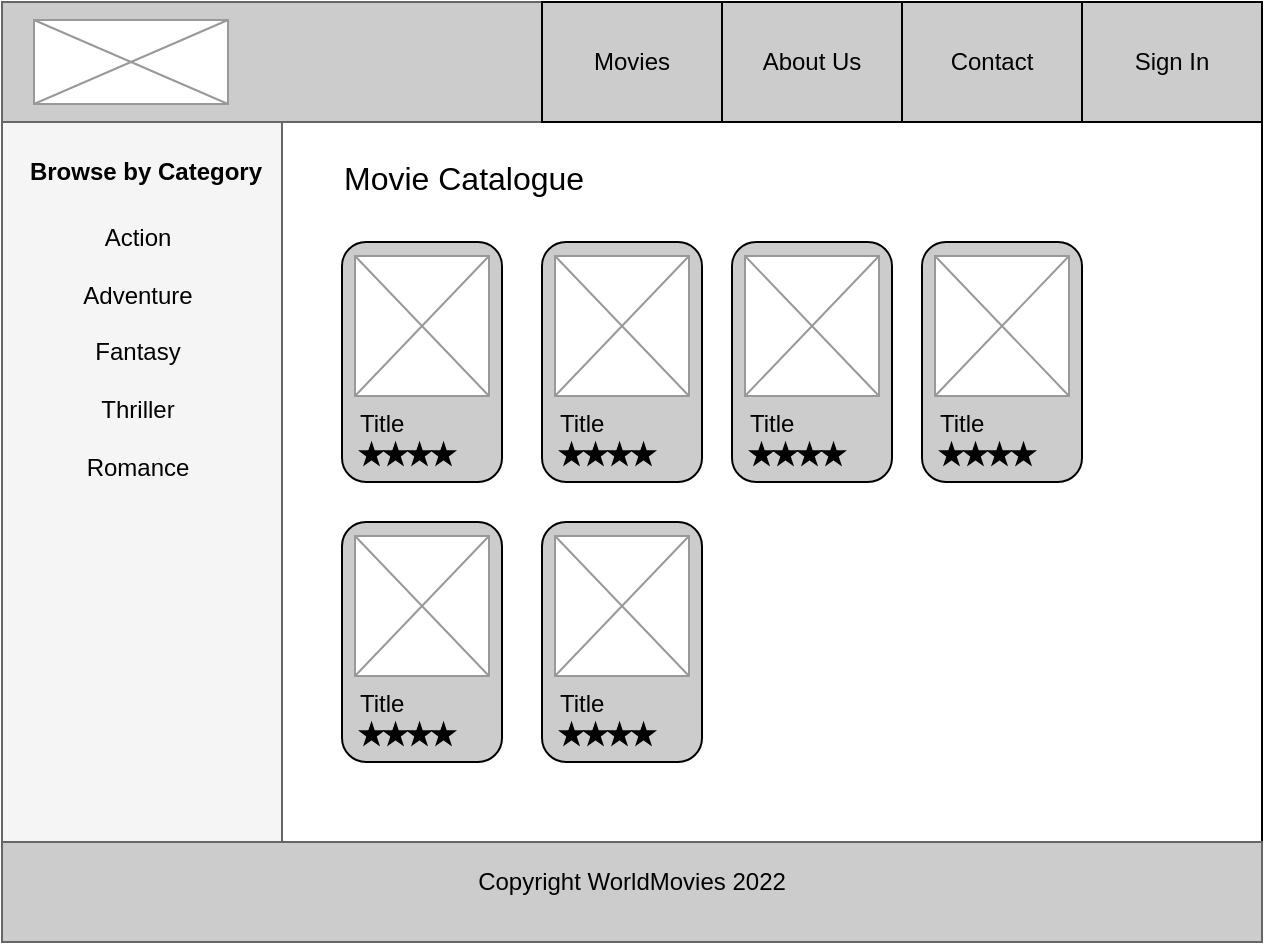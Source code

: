 <mxfile version="16.5.1" type="device" pages="3"><diagram id="vl6j0COXf9-3-0TX3vtH" name="Homepage-Desktop"><mxGraphModel dx="1102" dy="857" grid="1" gridSize="10" guides="1" tooltips="1" connect="1" arrows="1" fold="1" page="1" pageScale="1" pageWidth="827" pageHeight="1169" math="0" shadow="0"><root><mxCell id="0"/><mxCell id="1" parent="0"/><mxCell id="B4v6cfOEBDnEF-K_ZaR7-1" value="" style="rounded=0;whiteSpace=wrap;html=1;movable=1;resizable=1;rotatable=1;deletable=1;editable=1;connectable=1;" parent="1" vertex="1"><mxGeometry x="180" y="120" width="490" height="360" as="geometry"/></mxCell><mxCell id="B4v6cfOEBDnEF-K_ZaR7-2" value="" style="rounded=0;whiteSpace=wrap;html=1;fillColor=#CCCCCC;fontColor=#333333;strokeColor=#666666;" parent="1" vertex="1"><mxGeometry x="40" y="60" width="630" height="60" as="geometry"/></mxCell><mxCell id="B4v6cfOEBDnEF-K_ZaR7-3" value="" style="rounded=0;whiteSpace=wrap;html=1;fillColor=#f5f5f5;fontColor=#333333;strokeColor=#666666;" parent="1" vertex="1"><mxGeometry x="40" y="120" width="140" height="360" as="geometry"/></mxCell><mxCell id="B4v6cfOEBDnEF-K_ZaR7-4" value="" style="rounded=0;whiteSpace=wrap;html=1;fillColor=#CCCCCC;fontColor=#333333;strokeColor=#666666;" parent="1" vertex="1"><mxGeometry x="40" y="480" width="630" height="50" as="geometry"/></mxCell><mxCell id="B4v6cfOEBDnEF-K_ZaR7-5" value="Action&lt;br&gt;&lt;br&gt;Adventure&lt;br&gt;&lt;br&gt;Fantasy&lt;br&gt;&lt;br&gt;Thriller&lt;br&gt;&lt;br&gt;Romance" style="text;html=1;strokeColor=none;fillColor=none;align=center;verticalAlign=middle;whiteSpace=wrap;rounded=0;" parent="1" vertex="1"><mxGeometry x="78" y="170" width="60" height="130" as="geometry"/></mxCell><mxCell id="B4v6cfOEBDnEF-K_ZaR7-6" value="Browse by Category" style="text;html=1;strokeColor=none;fillColor=none;align=center;verticalAlign=middle;whiteSpace=wrap;rounded=0;fontStyle=1" parent="1" vertex="1"><mxGeometry x="44" y="130" width="136" height="30" as="geometry"/></mxCell><mxCell id="B4v6cfOEBDnEF-K_ZaR7-7" value="" style="verticalLabelPosition=bottom;shadow=0;dashed=0;align=center;html=1;verticalAlign=top;strokeWidth=1;shape=mxgraph.mockup.graphics.simpleIcon;strokeColor=#999999;" parent="1" vertex="1"><mxGeometry x="56" y="69" width="97" height="42" as="geometry"/></mxCell><mxCell id="B4v6cfOEBDnEF-K_ZaR7-13" value="Movies" style="rounded=0;whiteSpace=wrap;html=1;fillColor=#CCCCCC;" parent="1" vertex="1"><mxGeometry x="310" y="60" width="90" height="60" as="geometry"/></mxCell><mxCell id="B4v6cfOEBDnEF-K_ZaR7-14" value="About Us" style="rounded=0;whiteSpace=wrap;html=1;fillColor=#CCCCCC;" parent="1" vertex="1"><mxGeometry x="400" y="60" width="90" height="60" as="geometry"/></mxCell><mxCell id="B4v6cfOEBDnEF-K_ZaR7-15" value="Contact" style="rounded=0;whiteSpace=wrap;html=1;fillColor=#CCCCCC;" parent="1" vertex="1"><mxGeometry x="490" y="60" width="90" height="60" as="geometry"/></mxCell><mxCell id="B4v6cfOEBDnEF-K_ZaR7-16" value="Sign In" style="rounded=0;whiteSpace=wrap;html=1;fillColor=#CCCCCC;" parent="1" vertex="1"><mxGeometry x="580" y="60" width="90" height="60" as="geometry"/></mxCell><mxCell id="B4v6cfOEBDnEF-K_ZaR7-17" value="Copyright WorldMovies 2022" style="text;html=1;strokeColor=none;fillColor=none;align=center;verticalAlign=middle;whiteSpace=wrap;rounded=0;" parent="1" vertex="1"><mxGeometry x="255" y="485" width="200" height="30" as="geometry"/></mxCell><mxCell id="B4v6cfOEBDnEF-K_ZaR7-18" value="" style="rounded=1;whiteSpace=wrap;html=1;fillColor=#CCCCCC;" parent="1" vertex="1"><mxGeometry x="210" y="180" width="80" height="120" as="geometry"/></mxCell><mxCell id="B4v6cfOEBDnEF-K_ZaR7-19" value="Movie Catalogue" style="text;html=1;strokeColor=none;fillColor=none;align=left;verticalAlign=middle;whiteSpace=wrap;rounded=0;fontStyle=0;fontSize=16;" parent="1" vertex="1"><mxGeometry x="209" y="133" width="137" height="30" as="geometry"/></mxCell><mxCell id="B4v6cfOEBDnEF-K_ZaR7-20" value="" style="verticalLabelPosition=bottom;shadow=0;dashed=0;align=center;html=1;verticalAlign=top;strokeWidth=1;shape=mxgraph.mockup.graphics.simpleIcon;strokeColor=#999999;" parent="1" vertex="1"><mxGeometry x="216.5" y="187" width="67" height="70" as="geometry"/></mxCell><mxCell id="B4v6cfOEBDnEF-K_ZaR7-21" value="Title" style="text;html=1;strokeColor=none;fillColor=none;align=left;verticalAlign=middle;whiteSpace=wrap;rounded=0;fontSize=12;" parent="1" vertex="1"><mxGeometry x="217" y="261" width="60" height="20" as="geometry"/></mxCell><mxCell id="B4v6cfOEBDnEF-K_ZaR7-22" value="" style="verticalLabelPosition=bottom;verticalAlign=top;html=1;shape=mxgraph.basic.star;fontSize=12;fillColor=#000000;" parent="1" vertex="1"><mxGeometry x="219.5" y="281" width="10.53" height="10" as="geometry"/></mxCell><mxCell id="B4v6cfOEBDnEF-K_ZaR7-23" value="" style="verticalLabelPosition=bottom;verticalAlign=top;html=1;shape=mxgraph.basic.star;fontSize=12;fillColor=#000000;" parent="1" vertex="1"><mxGeometry x="231.5" y="281" width="10.53" height="10" as="geometry"/></mxCell><mxCell id="B4v6cfOEBDnEF-K_ZaR7-24" value="" style="verticalLabelPosition=bottom;verticalAlign=top;html=1;shape=mxgraph.basic.star;fontSize=12;fillColor=#000000;" parent="1" vertex="1"><mxGeometry x="243.5" y="281" width="10.53" height="10" as="geometry"/></mxCell><mxCell id="B4v6cfOEBDnEF-K_ZaR7-25" value="" style="verticalLabelPosition=bottom;verticalAlign=top;html=1;shape=mxgraph.basic.star;fontSize=12;fillColor=#000000;" parent="1" vertex="1"><mxGeometry x="255.5" y="281" width="10.53" height="10" as="geometry"/></mxCell><mxCell id="B4v6cfOEBDnEF-K_ZaR7-26" value="" style="rounded=1;whiteSpace=wrap;html=1;fillColor=#CCCCCC;" parent="1" vertex="1"><mxGeometry x="310" y="180" width="80" height="120" as="geometry"/></mxCell><mxCell id="B4v6cfOEBDnEF-K_ZaR7-27" value="" style="verticalLabelPosition=bottom;shadow=0;dashed=0;align=center;html=1;verticalAlign=top;strokeWidth=1;shape=mxgraph.mockup.graphics.simpleIcon;strokeColor=#999999;" parent="1" vertex="1"><mxGeometry x="316.5" y="187" width="67" height="70" as="geometry"/></mxCell><mxCell id="B4v6cfOEBDnEF-K_ZaR7-28" value="Title" style="text;html=1;strokeColor=none;fillColor=none;align=left;verticalAlign=middle;whiteSpace=wrap;rounded=0;fontSize=12;" parent="1" vertex="1"><mxGeometry x="317" y="261" width="60" height="20" as="geometry"/></mxCell><mxCell id="B4v6cfOEBDnEF-K_ZaR7-29" value="" style="verticalLabelPosition=bottom;verticalAlign=top;html=1;shape=mxgraph.basic.star;fontSize=12;fillColor=#000000;" parent="1" vertex="1"><mxGeometry x="319.5" y="281" width="10.53" height="10" as="geometry"/></mxCell><mxCell id="B4v6cfOEBDnEF-K_ZaR7-30" value="" style="verticalLabelPosition=bottom;verticalAlign=top;html=1;shape=mxgraph.basic.star;fontSize=12;fillColor=#000000;" parent="1" vertex="1"><mxGeometry x="331.5" y="281" width="10.53" height="10" as="geometry"/></mxCell><mxCell id="B4v6cfOEBDnEF-K_ZaR7-31" value="" style="verticalLabelPosition=bottom;verticalAlign=top;html=1;shape=mxgraph.basic.star;fontSize=12;fillColor=#000000;" parent="1" vertex="1"><mxGeometry x="343.5" y="281" width="10.53" height="10" as="geometry"/></mxCell><mxCell id="B4v6cfOEBDnEF-K_ZaR7-32" value="" style="verticalLabelPosition=bottom;verticalAlign=top;html=1;shape=mxgraph.basic.star;fontSize=12;fillColor=#000000;" parent="1" vertex="1"><mxGeometry x="355.5" y="281" width="10.53" height="10" as="geometry"/></mxCell><mxCell id="B4v6cfOEBDnEF-K_ZaR7-33" value="" style="rounded=1;whiteSpace=wrap;html=1;fillColor=#CCCCCC;" parent="1" vertex="1"><mxGeometry x="405" y="180" width="80" height="120" as="geometry"/></mxCell><mxCell id="B4v6cfOEBDnEF-K_ZaR7-34" value="" style="verticalLabelPosition=bottom;shadow=0;dashed=0;align=center;html=1;verticalAlign=top;strokeWidth=1;shape=mxgraph.mockup.graphics.simpleIcon;strokeColor=#999999;" parent="1" vertex="1"><mxGeometry x="411.5" y="187" width="67" height="70" as="geometry"/></mxCell><mxCell id="B4v6cfOEBDnEF-K_ZaR7-35" value="Title" style="text;html=1;strokeColor=none;fillColor=none;align=left;verticalAlign=middle;whiteSpace=wrap;rounded=0;fontSize=12;" parent="1" vertex="1"><mxGeometry x="412" y="261" width="60" height="20" as="geometry"/></mxCell><mxCell id="B4v6cfOEBDnEF-K_ZaR7-36" value="" style="verticalLabelPosition=bottom;verticalAlign=top;html=1;shape=mxgraph.basic.star;fontSize=12;fillColor=#000000;" parent="1" vertex="1"><mxGeometry x="414.5" y="281" width="10.53" height="10" as="geometry"/></mxCell><mxCell id="B4v6cfOEBDnEF-K_ZaR7-37" value="" style="verticalLabelPosition=bottom;verticalAlign=top;html=1;shape=mxgraph.basic.star;fontSize=12;fillColor=#000000;" parent="1" vertex="1"><mxGeometry x="426.5" y="281" width="10.53" height="10" as="geometry"/></mxCell><mxCell id="B4v6cfOEBDnEF-K_ZaR7-38" value="" style="verticalLabelPosition=bottom;verticalAlign=top;html=1;shape=mxgraph.basic.star;fontSize=12;fillColor=#000000;" parent="1" vertex="1"><mxGeometry x="438.5" y="281" width="10.53" height="10" as="geometry"/></mxCell><mxCell id="B4v6cfOEBDnEF-K_ZaR7-39" value="" style="verticalLabelPosition=bottom;verticalAlign=top;html=1;shape=mxgraph.basic.star;fontSize=12;fillColor=#000000;" parent="1" vertex="1"><mxGeometry x="450.5" y="281" width="10.53" height="10" as="geometry"/></mxCell><mxCell id="B4v6cfOEBDnEF-K_ZaR7-40" value="" style="rounded=1;whiteSpace=wrap;html=1;fillColor=#CCCCCC;" parent="1" vertex="1"><mxGeometry x="500" y="180" width="80" height="120" as="geometry"/></mxCell><mxCell id="B4v6cfOEBDnEF-K_ZaR7-41" value="" style="verticalLabelPosition=bottom;shadow=0;dashed=0;align=center;html=1;verticalAlign=top;strokeWidth=1;shape=mxgraph.mockup.graphics.simpleIcon;strokeColor=#999999;" parent="1" vertex="1"><mxGeometry x="506.5" y="187" width="67" height="70" as="geometry"/></mxCell><mxCell id="B4v6cfOEBDnEF-K_ZaR7-42" value="Title" style="text;html=1;strokeColor=none;fillColor=none;align=left;verticalAlign=middle;whiteSpace=wrap;rounded=0;fontSize=12;" parent="1" vertex="1"><mxGeometry x="507" y="261" width="60" height="20" as="geometry"/></mxCell><mxCell id="B4v6cfOEBDnEF-K_ZaR7-43" value="" style="verticalLabelPosition=bottom;verticalAlign=top;html=1;shape=mxgraph.basic.star;fontSize=12;fillColor=#000000;" parent="1" vertex="1"><mxGeometry x="509.5" y="281" width="10.53" height="10" as="geometry"/></mxCell><mxCell id="B4v6cfOEBDnEF-K_ZaR7-44" value="" style="verticalLabelPosition=bottom;verticalAlign=top;html=1;shape=mxgraph.basic.star;fontSize=12;fillColor=#000000;" parent="1" vertex="1"><mxGeometry x="521.5" y="281" width="10.53" height="10" as="geometry"/></mxCell><mxCell id="B4v6cfOEBDnEF-K_ZaR7-45" value="" style="verticalLabelPosition=bottom;verticalAlign=top;html=1;shape=mxgraph.basic.star;fontSize=12;fillColor=#000000;" parent="1" vertex="1"><mxGeometry x="533.5" y="281" width="10.53" height="10" as="geometry"/></mxCell><mxCell id="B4v6cfOEBDnEF-K_ZaR7-46" value="" style="verticalLabelPosition=bottom;verticalAlign=top;html=1;shape=mxgraph.basic.star;fontSize=12;fillColor=#000000;" parent="1" vertex="1"><mxGeometry x="545.5" y="281" width="10.53" height="10" as="geometry"/></mxCell><mxCell id="B4v6cfOEBDnEF-K_ZaR7-47" value="" style="rounded=1;whiteSpace=wrap;html=1;fillColor=#CCCCCC;" parent="1" vertex="1"><mxGeometry x="210" y="320" width="80" height="120" as="geometry"/></mxCell><mxCell id="B4v6cfOEBDnEF-K_ZaR7-48" value="" style="verticalLabelPosition=bottom;shadow=0;dashed=0;align=center;html=1;verticalAlign=top;strokeWidth=1;shape=mxgraph.mockup.graphics.simpleIcon;strokeColor=#999999;" parent="1" vertex="1"><mxGeometry x="216.5" y="327" width="67" height="70" as="geometry"/></mxCell><mxCell id="B4v6cfOEBDnEF-K_ZaR7-49" value="Title" style="text;html=1;strokeColor=none;fillColor=none;align=left;verticalAlign=middle;whiteSpace=wrap;rounded=0;fontSize=12;" parent="1" vertex="1"><mxGeometry x="217" y="401" width="60" height="20" as="geometry"/></mxCell><mxCell id="B4v6cfOEBDnEF-K_ZaR7-50" value="" style="verticalLabelPosition=bottom;verticalAlign=top;html=1;shape=mxgraph.basic.star;fontSize=12;fillColor=#000000;" parent="1" vertex="1"><mxGeometry x="219.5" y="421" width="10.53" height="10" as="geometry"/></mxCell><mxCell id="B4v6cfOEBDnEF-K_ZaR7-51" value="" style="verticalLabelPosition=bottom;verticalAlign=top;html=1;shape=mxgraph.basic.star;fontSize=12;fillColor=#000000;" parent="1" vertex="1"><mxGeometry x="231.5" y="421" width="10.53" height="10" as="geometry"/></mxCell><mxCell id="B4v6cfOEBDnEF-K_ZaR7-52" value="" style="verticalLabelPosition=bottom;verticalAlign=top;html=1;shape=mxgraph.basic.star;fontSize=12;fillColor=#000000;" parent="1" vertex="1"><mxGeometry x="243.5" y="421" width="10.53" height="10" as="geometry"/></mxCell><mxCell id="B4v6cfOEBDnEF-K_ZaR7-53" value="" style="verticalLabelPosition=bottom;verticalAlign=top;html=1;shape=mxgraph.basic.star;fontSize=12;fillColor=#000000;" parent="1" vertex="1"><mxGeometry x="255.5" y="421" width="10.53" height="10" as="geometry"/></mxCell><mxCell id="B4v6cfOEBDnEF-K_ZaR7-54" value="" style="rounded=1;whiteSpace=wrap;html=1;fillColor=#CCCCCC;" parent="1" vertex="1"><mxGeometry x="310" y="320" width="80" height="120" as="geometry"/></mxCell><mxCell id="B4v6cfOEBDnEF-K_ZaR7-55" value="" style="verticalLabelPosition=bottom;shadow=0;dashed=0;align=center;html=1;verticalAlign=top;strokeWidth=1;shape=mxgraph.mockup.graphics.simpleIcon;strokeColor=#999999;" parent="1" vertex="1"><mxGeometry x="316.5" y="327" width="67" height="70" as="geometry"/></mxCell><mxCell id="B4v6cfOEBDnEF-K_ZaR7-56" value="Title" style="text;html=1;strokeColor=none;fillColor=none;align=left;verticalAlign=middle;whiteSpace=wrap;rounded=0;fontSize=12;" parent="1" vertex="1"><mxGeometry x="317" y="401" width="60" height="20" as="geometry"/></mxCell><mxCell id="B4v6cfOEBDnEF-K_ZaR7-57" value="" style="verticalLabelPosition=bottom;verticalAlign=top;html=1;shape=mxgraph.basic.star;fontSize=12;fillColor=#000000;" parent="1" vertex="1"><mxGeometry x="319.5" y="421" width="10.53" height="10" as="geometry"/></mxCell><mxCell id="B4v6cfOEBDnEF-K_ZaR7-58" value="" style="verticalLabelPosition=bottom;verticalAlign=top;html=1;shape=mxgraph.basic.star;fontSize=12;fillColor=#000000;" parent="1" vertex="1"><mxGeometry x="331.5" y="421" width="10.53" height="10" as="geometry"/></mxCell><mxCell id="B4v6cfOEBDnEF-K_ZaR7-59" value="" style="verticalLabelPosition=bottom;verticalAlign=top;html=1;shape=mxgraph.basic.star;fontSize=12;fillColor=#000000;" parent="1" vertex="1"><mxGeometry x="343.5" y="421" width="10.53" height="10" as="geometry"/></mxCell><mxCell id="B4v6cfOEBDnEF-K_ZaR7-60" value="" style="verticalLabelPosition=bottom;verticalAlign=top;html=1;shape=mxgraph.basic.star;fontSize=12;fillColor=#000000;" parent="1" vertex="1"><mxGeometry x="355.5" y="421" width="10.53" height="10" as="geometry"/></mxCell></root></mxGraphModel></diagram><diagram name="About Us-Desktop" id="mQjt5-h8xmEAkm3u4tb9"><mxGraphModel dx="1102" dy="857" grid="1" gridSize="10" guides="1" tooltips="1" connect="1" arrows="1" fold="1" page="1" pageScale="1" pageWidth="827" pageHeight="1169" math="0" shadow="0"><root><mxCell id="7p28FSa9oGd_mnWDgHoJ-0"/><mxCell id="7p28FSa9oGd_mnWDgHoJ-1" parent="7p28FSa9oGd_mnWDgHoJ-0"/><mxCell id="7p28FSa9oGd_mnWDgHoJ-2" value="" style="rounded=0;whiteSpace=wrap;html=1;movable=1;resizable=1;rotatable=1;deletable=1;editable=1;connectable=1;" parent="7p28FSa9oGd_mnWDgHoJ-1" vertex="1"><mxGeometry x="180" y="120" width="490" height="360" as="geometry"/></mxCell><mxCell id="7p28FSa9oGd_mnWDgHoJ-3" value="" style="rounded=0;whiteSpace=wrap;html=1;fillColor=#CCCCCC;fontColor=#333333;strokeColor=#666666;" parent="7p28FSa9oGd_mnWDgHoJ-1" vertex="1"><mxGeometry x="40" y="60" width="630" height="60" as="geometry"/></mxCell><mxCell id="7p28FSa9oGd_mnWDgHoJ-4" value="" style="rounded=0;whiteSpace=wrap;html=1;fillColor=#f5f5f5;fontColor=#333333;strokeColor=#666666;" parent="7p28FSa9oGd_mnWDgHoJ-1" vertex="1"><mxGeometry x="40" y="120" width="140" height="360" as="geometry"/></mxCell><mxCell id="7p28FSa9oGd_mnWDgHoJ-5" value="" style="rounded=0;whiteSpace=wrap;html=1;fillColor=#CCCCCC;fontColor=#333333;strokeColor=#666666;" parent="7p28FSa9oGd_mnWDgHoJ-1" vertex="1"><mxGeometry x="40" y="480" width="630" height="50" as="geometry"/></mxCell><mxCell id="7p28FSa9oGd_mnWDgHoJ-6" value="Action&lt;br&gt;&lt;br&gt;Adventure&lt;br&gt;&lt;br&gt;Fantasy&lt;br&gt;&lt;br&gt;Thriller&lt;br&gt;&lt;br&gt;Romance" style="text;html=1;strokeColor=none;fillColor=none;align=center;verticalAlign=middle;whiteSpace=wrap;rounded=0;" parent="7p28FSa9oGd_mnWDgHoJ-1" vertex="1"><mxGeometry x="78" y="170" width="60" height="130" as="geometry"/></mxCell><mxCell id="7p28FSa9oGd_mnWDgHoJ-7" value="Browse by Category" style="text;html=1;strokeColor=none;fillColor=none;align=center;verticalAlign=middle;whiteSpace=wrap;rounded=0;fontStyle=1" parent="7p28FSa9oGd_mnWDgHoJ-1" vertex="1"><mxGeometry x="44" y="130" width="136" height="30" as="geometry"/></mxCell><mxCell id="7p28FSa9oGd_mnWDgHoJ-8" value="" style="verticalLabelPosition=bottom;shadow=0;dashed=0;align=center;html=1;verticalAlign=top;strokeWidth=1;shape=mxgraph.mockup.graphics.simpleIcon;strokeColor=#999999;" parent="7p28FSa9oGd_mnWDgHoJ-1" vertex="1"><mxGeometry x="56" y="69" width="97" height="42" as="geometry"/></mxCell><mxCell id="7p28FSa9oGd_mnWDgHoJ-9" value="Movies" style="rounded=0;whiteSpace=wrap;html=1;fillColor=#CCCCCC;" parent="7p28FSa9oGd_mnWDgHoJ-1" vertex="1"><mxGeometry x="310" y="60" width="90" height="60" as="geometry"/></mxCell><mxCell id="7p28FSa9oGd_mnWDgHoJ-10" value="About Us" style="rounded=0;whiteSpace=wrap;html=1;fillColor=#CCCCCC;" parent="7p28FSa9oGd_mnWDgHoJ-1" vertex="1"><mxGeometry x="400" y="60" width="90" height="60" as="geometry"/></mxCell><mxCell id="7p28FSa9oGd_mnWDgHoJ-11" value="Contact" style="rounded=0;whiteSpace=wrap;html=1;fillColor=#CCCCCC;" parent="7p28FSa9oGd_mnWDgHoJ-1" vertex="1"><mxGeometry x="490" y="60" width="90" height="60" as="geometry"/></mxCell><mxCell id="7p28FSa9oGd_mnWDgHoJ-12" value="Sign In" style="rounded=0;whiteSpace=wrap;html=1;fillColor=#CCCCCC;" parent="7p28FSa9oGd_mnWDgHoJ-1" vertex="1"><mxGeometry x="580" y="60" width="90" height="60" as="geometry"/></mxCell><mxCell id="7p28FSa9oGd_mnWDgHoJ-13" value="Copyright WorldMovies 2022" style="text;html=1;strokeColor=none;fillColor=none;align=center;verticalAlign=middle;whiteSpace=wrap;rounded=0;" parent="7p28FSa9oGd_mnWDgHoJ-1" vertex="1"><mxGeometry x="255" y="485" width="200" height="30" as="geometry"/></mxCell><mxCell id="7p28FSa9oGd_mnWDgHoJ-15" value="About Us" style="text;html=1;strokeColor=none;fillColor=none;align=left;verticalAlign=middle;whiteSpace=wrap;rounded=0;fontStyle=0;fontSize=16;" parent="7p28FSa9oGd_mnWDgHoJ-1" vertex="1"><mxGeometry x="209" y="133" width="137" height="30" as="geometry"/></mxCell><mxCell id="qsaHHkWonzlQCguBv_zN-0" value="&lt;h1 style=&quot;font-size: 12px&quot;&gt;&lt;span style=&quot;font-weight: normal&quot;&gt;&lt;span style=&quot;font-size: 12px&quot;&gt;Lorem ipsum dolor sit amet, consectetur adipisicing elit, sed do eiusmod tempor incididunt ut labore et dolore magna aliqua.&lt;/span&gt;&lt;/span&gt;&lt;/h1&gt;&lt;h1 style=&quot;font-size: 12px&quot;&gt;&lt;span style=&quot;font-weight: normal&quot;&gt;Lorem ipsum dolor sit amet, consectetur adipisicing elit, sed do eiusmod tempor incididunt ut labore et dolore magna aliqua.&lt;/span&gt;&lt;br style=&quot;font-size: 12px&quot;&gt;&lt;/h1&gt;&lt;div&gt;&lt;h1 style=&quot;font-size: 12px&quot;&gt;&lt;span style=&quot;font-weight: normal&quot;&gt;Lorem ipsum dolor sit amet, consectetur adipisicing elit, sed do eiusmod tempor incididunt ut labore et dolore magna aliqua.&lt;/span&gt;&lt;/h1&gt;&lt;h1 style=&quot;font-size: 12px&quot;&gt;&lt;span style=&quot;font-weight: normal&quot;&gt;Lorem ipsum dolor sit amet, consectetur adipisicing elit, sed do eiusmod tempor incididunt ut labore et dolore magna aliqua.&lt;/span&gt;&lt;/h1&gt;&lt;/div&gt;" style="text;html=1;strokeColor=none;fillColor=none;spacing=5;spacingTop=-20;whiteSpace=wrap;overflow=hidden;rounded=0;fontSize=12;fontStyle=0" parent="7p28FSa9oGd_mnWDgHoJ-1" vertex="1"><mxGeometry x="206" y="180" width="441" height="210" as="geometry"/></mxCell><mxCell id="qsaHHkWonzlQCguBv_zN-1" value="" style="verticalLabelPosition=bottom;shadow=0;dashed=0;align=center;html=1;verticalAlign=top;strokeWidth=1;shape=mxgraph.mockup.graphics.simpleIcon;strokeColor=#999999;" parent="7p28FSa9oGd_mnWDgHoJ-1" vertex="1"><mxGeometry x="520" y="360" width="97" height="42" as="geometry"/></mxCell></root></mxGraphModel></diagram><diagram name="Homepage-Mobile" id="i95fscn-h-tmJ4OQ_80E"><mxGraphModel dx="1296" dy="1008" grid="1" gridSize="10" guides="1" tooltips="1" connect="1" arrows="1" fold="1" page="1" pageScale="1" pageWidth="827" pageHeight="1169" math="0" shadow="0"><root><mxCell id="SoOHlSL5aD0Y_AYnaHdV-0"/><mxCell id="SoOHlSL5aD0Y_AYnaHdV-1" parent="SoOHlSL5aD0Y_AYnaHdV-0"/><mxCell id="SoOHlSL5aD0Y_AYnaHdV-2" value="" style="rounded=0;whiteSpace=wrap;html=1;movable=0;resizable=0;rotatable=0;deletable=0;editable=0;connectable=0;" vertex="1" parent="SoOHlSL5aD0Y_AYnaHdV-1"><mxGeometry x="180" y="120" width="280" height="387" as="geometry"/></mxCell><mxCell id="SoOHlSL5aD0Y_AYnaHdV-3" value="" style="rounded=0;whiteSpace=wrap;html=1;fillColor=#CCCCCC;fontColor=#333333;strokeColor=#666666;" vertex="1" parent="SoOHlSL5aD0Y_AYnaHdV-1"><mxGeometry x="180" y="60" width="280" height="60" as="geometry"/></mxCell><mxCell id="SoOHlSL5aD0Y_AYnaHdV-5" value="" style="rounded=0;whiteSpace=wrap;html=1;fillColor=#CCCCCC;fontColor=#333333;strokeColor=#666666;" vertex="1" parent="SoOHlSL5aD0Y_AYnaHdV-1"><mxGeometry x="180" y="507" width="280" height="50" as="geometry"/></mxCell><mxCell id="SoOHlSL5aD0Y_AYnaHdV-8" value="" style="verticalLabelPosition=bottom;shadow=0;dashed=0;align=center;html=1;verticalAlign=top;strokeWidth=1;shape=mxgraph.mockup.graphics.simpleIcon;strokeColor=#999999;" vertex="1" parent="SoOHlSL5aD0Y_AYnaHdV-1"><mxGeometry x="199" y="74" width="71.6" height="31" as="geometry"/></mxCell><mxCell id="SoOHlSL5aD0Y_AYnaHdV-13" value="Copyright WorldMovies 2022" style="text;html=1;strokeColor=none;fillColor=none;align=center;verticalAlign=middle;whiteSpace=wrap;rounded=0;" vertex="1" parent="SoOHlSL5aD0Y_AYnaHdV-1"><mxGeometry x="216.5" y="517" width="200" height="30" as="geometry"/></mxCell><mxCell id="SoOHlSL5aD0Y_AYnaHdV-14" value="" style="rounded=1;whiteSpace=wrap;html=1;fillColor=#CCCCCC;" vertex="1" parent="SoOHlSL5aD0Y_AYnaHdV-1"><mxGeometry x="208" y="213" width="80" height="120" as="geometry"/></mxCell><mxCell id="SoOHlSL5aD0Y_AYnaHdV-15" value="Movie Catalogue" style="text;html=1;strokeColor=none;fillColor=none;align=left;verticalAlign=middle;whiteSpace=wrap;rounded=0;fontStyle=0;fontSize=16;" vertex="1" parent="SoOHlSL5aD0Y_AYnaHdV-1"><mxGeometry x="251.5" y="133" width="137" height="30" as="geometry"/></mxCell><mxCell id="SoOHlSL5aD0Y_AYnaHdV-16" value="" style="verticalLabelPosition=bottom;shadow=0;dashed=0;align=center;html=1;verticalAlign=top;strokeWidth=1;shape=mxgraph.mockup.graphics.simpleIcon;strokeColor=#999999;" vertex="1" parent="SoOHlSL5aD0Y_AYnaHdV-1"><mxGeometry x="214.5" y="220" width="67" height="70" as="geometry"/></mxCell><mxCell id="SoOHlSL5aD0Y_AYnaHdV-17" value="Title" style="text;html=1;strokeColor=none;fillColor=none;align=left;verticalAlign=middle;whiteSpace=wrap;rounded=0;fontSize=12;" vertex="1" parent="SoOHlSL5aD0Y_AYnaHdV-1"><mxGeometry x="215" y="294" width="60" height="20" as="geometry"/></mxCell><mxCell id="SoOHlSL5aD0Y_AYnaHdV-18" value="" style="verticalLabelPosition=bottom;verticalAlign=top;html=1;shape=mxgraph.basic.star;fontSize=12;fillColor=#000000;" vertex="1" parent="SoOHlSL5aD0Y_AYnaHdV-1"><mxGeometry x="217.5" y="314" width="10.53" height="10" as="geometry"/></mxCell><mxCell id="SoOHlSL5aD0Y_AYnaHdV-19" value="" style="verticalLabelPosition=bottom;verticalAlign=top;html=1;shape=mxgraph.basic.star;fontSize=12;fillColor=#000000;" vertex="1" parent="SoOHlSL5aD0Y_AYnaHdV-1"><mxGeometry x="229.5" y="314" width="10.53" height="10" as="geometry"/></mxCell><mxCell id="SoOHlSL5aD0Y_AYnaHdV-20" value="" style="verticalLabelPosition=bottom;verticalAlign=top;html=1;shape=mxgraph.basic.star;fontSize=12;fillColor=#000000;" vertex="1" parent="SoOHlSL5aD0Y_AYnaHdV-1"><mxGeometry x="241.5" y="314" width="10.53" height="10" as="geometry"/></mxCell><mxCell id="SoOHlSL5aD0Y_AYnaHdV-21" value="" style="verticalLabelPosition=bottom;verticalAlign=top;html=1;shape=mxgraph.basic.star;fontSize=12;fillColor=#000000;" vertex="1" parent="SoOHlSL5aD0Y_AYnaHdV-1"><mxGeometry x="253.5" y="314" width="10.53" height="10" as="geometry"/></mxCell><mxCell id="SoOHlSL5aD0Y_AYnaHdV-22" value="" style="rounded=1;whiteSpace=wrap;html=1;fillColor=#CCCCCC;" vertex="1" parent="SoOHlSL5aD0Y_AYnaHdV-1"><mxGeometry x="308" y="213" width="80" height="120" as="geometry"/></mxCell><mxCell id="SoOHlSL5aD0Y_AYnaHdV-23" value="" style="verticalLabelPosition=bottom;shadow=0;dashed=0;align=center;html=1;verticalAlign=top;strokeWidth=1;shape=mxgraph.mockup.graphics.simpleIcon;strokeColor=#999999;" vertex="1" parent="SoOHlSL5aD0Y_AYnaHdV-1"><mxGeometry x="314.5" y="220" width="67" height="70" as="geometry"/></mxCell><mxCell id="SoOHlSL5aD0Y_AYnaHdV-24" value="Title" style="text;html=1;strokeColor=none;fillColor=none;align=left;verticalAlign=middle;whiteSpace=wrap;rounded=0;fontSize=12;" vertex="1" parent="SoOHlSL5aD0Y_AYnaHdV-1"><mxGeometry x="315" y="294" width="60" height="20" as="geometry"/></mxCell><mxCell id="SoOHlSL5aD0Y_AYnaHdV-25" value="" style="verticalLabelPosition=bottom;verticalAlign=top;html=1;shape=mxgraph.basic.star;fontSize=12;fillColor=#000000;" vertex="1" parent="SoOHlSL5aD0Y_AYnaHdV-1"><mxGeometry x="317.5" y="314" width="10.53" height="10" as="geometry"/></mxCell><mxCell id="SoOHlSL5aD0Y_AYnaHdV-26" value="" style="verticalLabelPosition=bottom;verticalAlign=top;html=1;shape=mxgraph.basic.star;fontSize=12;fillColor=#000000;" vertex="1" parent="SoOHlSL5aD0Y_AYnaHdV-1"><mxGeometry x="329.5" y="314" width="10.53" height="10" as="geometry"/></mxCell><mxCell id="SoOHlSL5aD0Y_AYnaHdV-27" value="" style="verticalLabelPosition=bottom;verticalAlign=top;html=1;shape=mxgraph.basic.star;fontSize=12;fillColor=#000000;" vertex="1" parent="SoOHlSL5aD0Y_AYnaHdV-1"><mxGeometry x="341.5" y="314" width="10.53" height="10" as="geometry"/></mxCell><mxCell id="SoOHlSL5aD0Y_AYnaHdV-28" value="" style="verticalLabelPosition=bottom;verticalAlign=top;html=1;shape=mxgraph.basic.star;fontSize=12;fillColor=#000000;" vertex="1" parent="SoOHlSL5aD0Y_AYnaHdV-1"><mxGeometry x="353.5" y="314" width="10.53" height="10" as="geometry"/></mxCell><mxCell id="SoOHlSL5aD0Y_AYnaHdV-43" value="" style="rounded=1;whiteSpace=wrap;html=1;fillColor=#CCCCCC;" vertex="1" parent="SoOHlSL5aD0Y_AYnaHdV-1"><mxGeometry x="208" y="353" width="80" height="120" as="geometry"/></mxCell><mxCell id="SoOHlSL5aD0Y_AYnaHdV-44" value="" style="verticalLabelPosition=bottom;shadow=0;dashed=0;align=center;html=1;verticalAlign=top;strokeWidth=1;shape=mxgraph.mockup.graphics.simpleIcon;strokeColor=#999999;" vertex="1" parent="SoOHlSL5aD0Y_AYnaHdV-1"><mxGeometry x="214.5" y="360" width="67" height="70" as="geometry"/></mxCell><mxCell id="SoOHlSL5aD0Y_AYnaHdV-45" value="Title" style="text;html=1;strokeColor=none;fillColor=none;align=left;verticalAlign=middle;whiteSpace=wrap;rounded=0;fontSize=12;" vertex="1" parent="SoOHlSL5aD0Y_AYnaHdV-1"><mxGeometry x="215" y="434" width="60" height="20" as="geometry"/></mxCell><mxCell id="SoOHlSL5aD0Y_AYnaHdV-46" value="" style="verticalLabelPosition=bottom;verticalAlign=top;html=1;shape=mxgraph.basic.star;fontSize=12;fillColor=#000000;" vertex="1" parent="SoOHlSL5aD0Y_AYnaHdV-1"><mxGeometry x="217.5" y="454" width="10.53" height="10" as="geometry"/></mxCell><mxCell id="SoOHlSL5aD0Y_AYnaHdV-47" value="" style="verticalLabelPosition=bottom;verticalAlign=top;html=1;shape=mxgraph.basic.star;fontSize=12;fillColor=#000000;" vertex="1" parent="SoOHlSL5aD0Y_AYnaHdV-1"><mxGeometry x="229.5" y="454" width="10.53" height="10" as="geometry"/></mxCell><mxCell id="SoOHlSL5aD0Y_AYnaHdV-48" value="" style="verticalLabelPosition=bottom;verticalAlign=top;html=1;shape=mxgraph.basic.star;fontSize=12;fillColor=#000000;" vertex="1" parent="SoOHlSL5aD0Y_AYnaHdV-1"><mxGeometry x="241.5" y="454" width="10.53" height="10" as="geometry"/></mxCell><mxCell id="SoOHlSL5aD0Y_AYnaHdV-49" value="" style="verticalLabelPosition=bottom;verticalAlign=top;html=1;shape=mxgraph.basic.star;fontSize=12;fillColor=#000000;" vertex="1" parent="SoOHlSL5aD0Y_AYnaHdV-1"><mxGeometry x="253.5" y="454" width="10.53" height="10" as="geometry"/></mxCell><mxCell id="SoOHlSL5aD0Y_AYnaHdV-50" value="" style="rounded=1;whiteSpace=wrap;html=1;fillColor=#CCCCCC;" vertex="1" parent="SoOHlSL5aD0Y_AYnaHdV-1"><mxGeometry x="308" y="353" width="80" height="120" as="geometry"/></mxCell><mxCell id="SoOHlSL5aD0Y_AYnaHdV-51" value="" style="verticalLabelPosition=bottom;shadow=0;dashed=0;align=center;html=1;verticalAlign=top;strokeWidth=1;shape=mxgraph.mockup.graphics.simpleIcon;strokeColor=#999999;" vertex="1" parent="SoOHlSL5aD0Y_AYnaHdV-1"><mxGeometry x="314.5" y="360" width="67" height="70" as="geometry"/></mxCell><mxCell id="SoOHlSL5aD0Y_AYnaHdV-52" value="Title" style="text;html=1;strokeColor=none;fillColor=none;align=left;verticalAlign=middle;whiteSpace=wrap;rounded=0;fontSize=12;" vertex="1" parent="SoOHlSL5aD0Y_AYnaHdV-1"><mxGeometry x="315" y="434" width="60" height="20" as="geometry"/></mxCell><mxCell id="SoOHlSL5aD0Y_AYnaHdV-53" value="" style="verticalLabelPosition=bottom;verticalAlign=top;html=1;shape=mxgraph.basic.star;fontSize=12;fillColor=#000000;" vertex="1" parent="SoOHlSL5aD0Y_AYnaHdV-1"><mxGeometry x="317.5" y="454" width="10.53" height="10" as="geometry"/></mxCell><mxCell id="SoOHlSL5aD0Y_AYnaHdV-54" value="" style="verticalLabelPosition=bottom;verticalAlign=top;html=1;shape=mxgraph.basic.star;fontSize=12;fillColor=#000000;" vertex="1" parent="SoOHlSL5aD0Y_AYnaHdV-1"><mxGeometry x="329.5" y="454" width="10.53" height="10" as="geometry"/></mxCell><mxCell id="SoOHlSL5aD0Y_AYnaHdV-55" value="" style="verticalLabelPosition=bottom;verticalAlign=top;html=1;shape=mxgraph.basic.star;fontSize=12;fillColor=#000000;" vertex="1" parent="SoOHlSL5aD0Y_AYnaHdV-1"><mxGeometry x="341.5" y="454" width="10.53" height="10" as="geometry"/></mxCell><mxCell id="SoOHlSL5aD0Y_AYnaHdV-56" value="" style="verticalLabelPosition=bottom;verticalAlign=top;html=1;shape=mxgraph.basic.star;fontSize=12;fillColor=#000000;" vertex="1" parent="SoOHlSL5aD0Y_AYnaHdV-1"><mxGeometry x="353.5" y="454" width="10.53" height="10" as="geometry"/></mxCell><mxCell id="sgpFmCLI4mcqBiJ-VxZa-0" value="" style="endArrow=none;html=1;rounded=0;strokeWidth=3;" edge="1" parent="SoOHlSL5aD0Y_AYnaHdV-1"><mxGeometry width="50" height="50" relative="1" as="geometry"><mxPoint x="421" y="81" as="sourcePoint"/><mxPoint x="441" y="81" as="targetPoint"/></mxGeometry></mxCell><mxCell id="sgpFmCLI4mcqBiJ-VxZa-1" value="" style="endArrow=none;html=1;rounded=0;strokeWidth=3;" edge="1" parent="SoOHlSL5aD0Y_AYnaHdV-1"><mxGeometry width="50" height="50" relative="1" as="geometry"><mxPoint x="421" y="90" as="sourcePoint"/><mxPoint x="441" y="90" as="targetPoint"/></mxGeometry></mxCell><mxCell id="sgpFmCLI4mcqBiJ-VxZa-2" value="" style="endArrow=none;html=1;rounded=0;strokeWidth=3;" edge="1" parent="SoOHlSL5aD0Y_AYnaHdV-1"><mxGeometry width="50" height="50" relative="1" as="geometry"><mxPoint x="421" y="98" as="sourcePoint"/><mxPoint x="441" y="98" as="targetPoint"/><Array as="points"><mxPoint x="421" y="98"/></Array></mxGeometry></mxCell><mxCell id="sgpFmCLI4mcqBiJ-VxZa-3" value="Sort by:&amp;nbsp;" style="text;html=1;strokeColor=none;fillColor=none;align=center;verticalAlign=middle;whiteSpace=wrap;rounded=0;" vertex="1" parent="SoOHlSL5aD0Y_AYnaHdV-1"><mxGeometry x="235" y="166" width="60" height="30" as="geometry"/></mxCell><mxCell id="sgpFmCLI4mcqBiJ-VxZa-4" value="Rating" style="rounded=1;fillColor=#F1F2F4;strokeColor=none;html=1;fontColor=#596780;align=left;fontSize=12;spacingLeft=10;sketch=0;" vertex="1" parent="SoOHlSL5aD0Y_AYnaHdV-1"><mxGeometry x="304" y="168" width="80" height="27" as="geometry"/></mxCell><mxCell id="sgpFmCLI4mcqBiJ-VxZa-5" value="" style="shape=triangle;direction=south;fillColor=#596780;strokeColor=none;html=1;sketch=0;" vertex="1" parent="sgpFmCLI4mcqBiJ-VxZa-4"><mxGeometry x="1" y="0.5" width="12" height="6" relative="1" as="geometry"><mxPoint x="-20" y="-3" as="offset"/></mxGeometry></mxCell></root></mxGraphModel></diagram></mxfile>